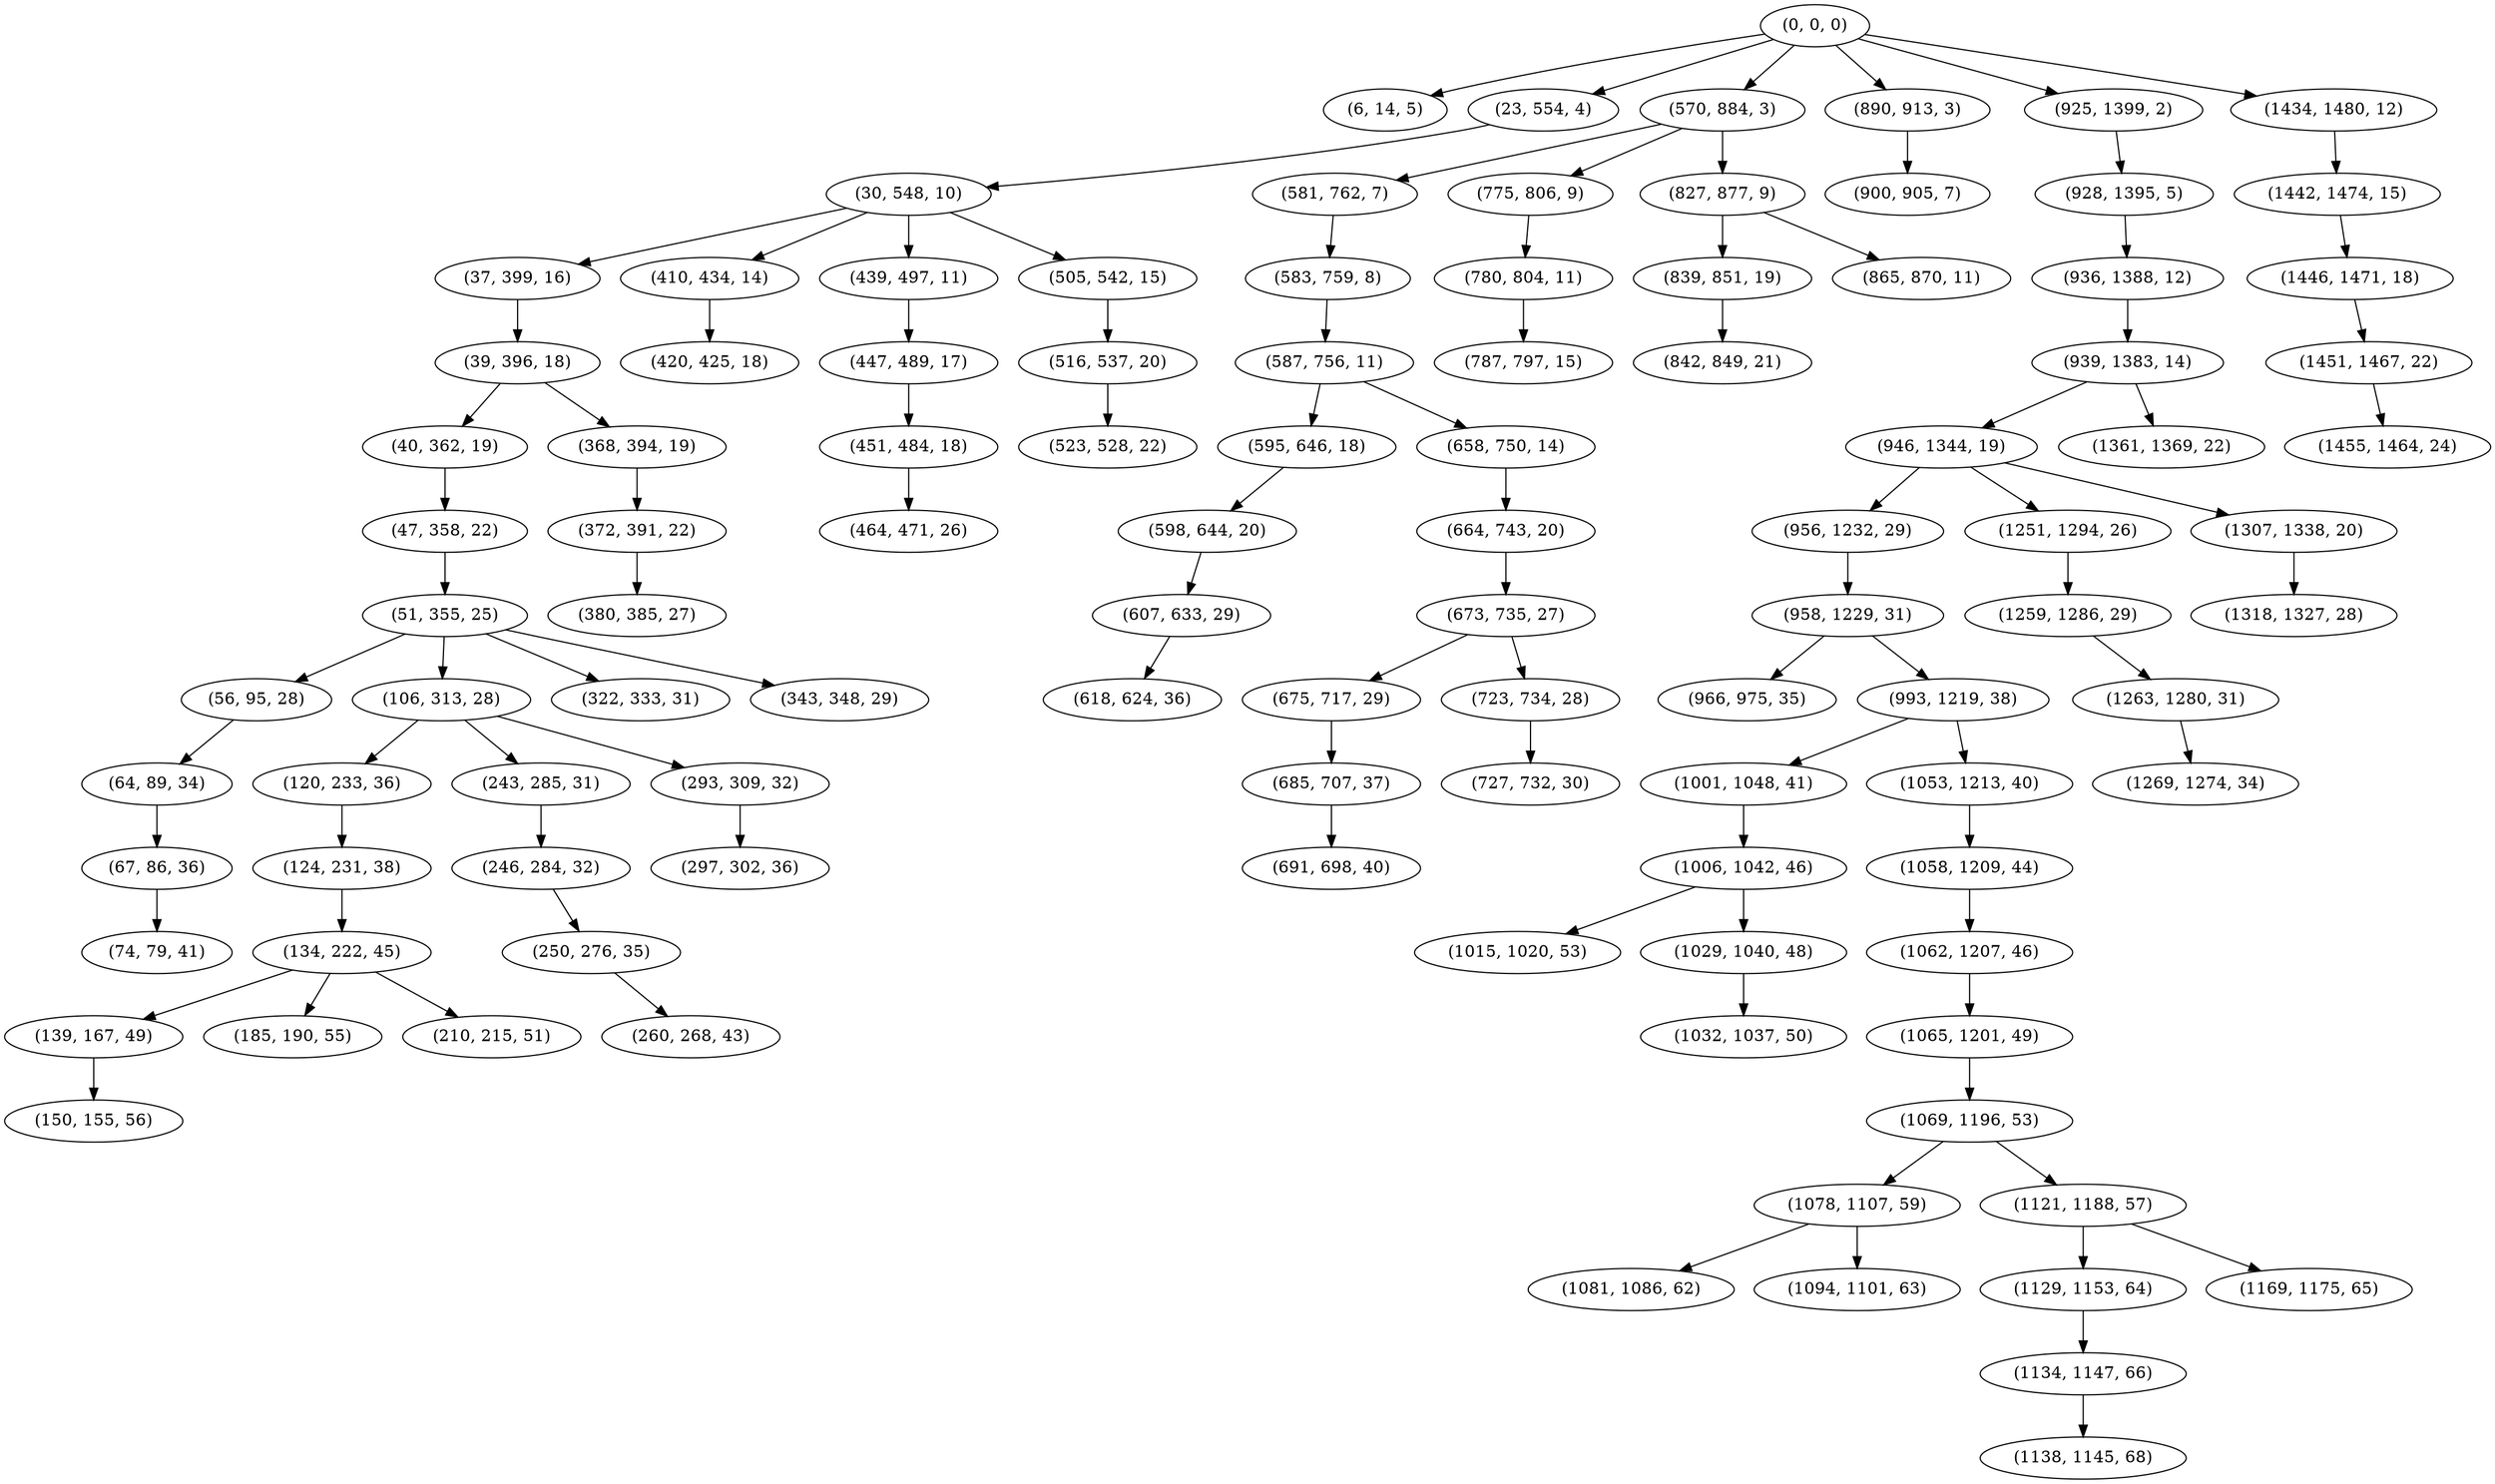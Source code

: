 digraph tree {
    "(0, 0, 0)";
    "(6, 14, 5)";
    "(23, 554, 4)";
    "(30, 548, 10)";
    "(37, 399, 16)";
    "(39, 396, 18)";
    "(40, 362, 19)";
    "(47, 358, 22)";
    "(51, 355, 25)";
    "(56, 95, 28)";
    "(64, 89, 34)";
    "(67, 86, 36)";
    "(74, 79, 41)";
    "(106, 313, 28)";
    "(120, 233, 36)";
    "(124, 231, 38)";
    "(134, 222, 45)";
    "(139, 167, 49)";
    "(150, 155, 56)";
    "(185, 190, 55)";
    "(210, 215, 51)";
    "(243, 285, 31)";
    "(246, 284, 32)";
    "(250, 276, 35)";
    "(260, 268, 43)";
    "(293, 309, 32)";
    "(297, 302, 36)";
    "(322, 333, 31)";
    "(343, 348, 29)";
    "(368, 394, 19)";
    "(372, 391, 22)";
    "(380, 385, 27)";
    "(410, 434, 14)";
    "(420, 425, 18)";
    "(439, 497, 11)";
    "(447, 489, 17)";
    "(451, 484, 18)";
    "(464, 471, 26)";
    "(505, 542, 15)";
    "(516, 537, 20)";
    "(523, 528, 22)";
    "(570, 884, 3)";
    "(581, 762, 7)";
    "(583, 759, 8)";
    "(587, 756, 11)";
    "(595, 646, 18)";
    "(598, 644, 20)";
    "(607, 633, 29)";
    "(618, 624, 36)";
    "(658, 750, 14)";
    "(664, 743, 20)";
    "(673, 735, 27)";
    "(675, 717, 29)";
    "(685, 707, 37)";
    "(691, 698, 40)";
    "(723, 734, 28)";
    "(727, 732, 30)";
    "(775, 806, 9)";
    "(780, 804, 11)";
    "(787, 797, 15)";
    "(827, 877, 9)";
    "(839, 851, 19)";
    "(842, 849, 21)";
    "(865, 870, 11)";
    "(890, 913, 3)";
    "(900, 905, 7)";
    "(925, 1399, 2)";
    "(928, 1395, 5)";
    "(936, 1388, 12)";
    "(939, 1383, 14)";
    "(946, 1344, 19)";
    "(956, 1232, 29)";
    "(958, 1229, 31)";
    "(966, 975, 35)";
    "(993, 1219, 38)";
    "(1001, 1048, 41)";
    "(1006, 1042, 46)";
    "(1015, 1020, 53)";
    "(1029, 1040, 48)";
    "(1032, 1037, 50)";
    "(1053, 1213, 40)";
    "(1058, 1209, 44)";
    "(1062, 1207, 46)";
    "(1065, 1201, 49)";
    "(1069, 1196, 53)";
    "(1078, 1107, 59)";
    "(1081, 1086, 62)";
    "(1094, 1101, 63)";
    "(1121, 1188, 57)";
    "(1129, 1153, 64)";
    "(1134, 1147, 66)";
    "(1138, 1145, 68)";
    "(1169, 1175, 65)";
    "(1251, 1294, 26)";
    "(1259, 1286, 29)";
    "(1263, 1280, 31)";
    "(1269, 1274, 34)";
    "(1307, 1338, 20)";
    "(1318, 1327, 28)";
    "(1361, 1369, 22)";
    "(1434, 1480, 12)";
    "(1442, 1474, 15)";
    "(1446, 1471, 18)";
    "(1451, 1467, 22)";
    "(1455, 1464, 24)";
    "(0, 0, 0)" -> "(6, 14, 5)";
    "(0, 0, 0)" -> "(23, 554, 4)";
    "(0, 0, 0)" -> "(570, 884, 3)";
    "(0, 0, 0)" -> "(890, 913, 3)";
    "(0, 0, 0)" -> "(925, 1399, 2)";
    "(0, 0, 0)" -> "(1434, 1480, 12)";
    "(23, 554, 4)" -> "(30, 548, 10)";
    "(30, 548, 10)" -> "(37, 399, 16)";
    "(30, 548, 10)" -> "(410, 434, 14)";
    "(30, 548, 10)" -> "(439, 497, 11)";
    "(30, 548, 10)" -> "(505, 542, 15)";
    "(37, 399, 16)" -> "(39, 396, 18)";
    "(39, 396, 18)" -> "(40, 362, 19)";
    "(39, 396, 18)" -> "(368, 394, 19)";
    "(40, 362, 19)" -> "(47, 358, 22)";
    "(47, 358, 22)" -> "(51, 355, 25)";
    "(51, 355, 25)" -> "(56, 95, 28)";
    "(51, 355, 25)" -> "(106, 313, 28)";
    "(51, 355, 25)" -> "(322, 333, 31)";
    "(51, 355, 25)" -> "(343, 348, 29)";
    "(56, 95, 28)" -> "(64, 89, 34)";
    "(64, 89, 34)" -> "(67, 86, 36)";
    "(67, 86, 36)" -> "(74, 79, 41)";
    "(106, 313, 28)" -> "(120, 233, 36)";
    "(106, 313, 28)" -> "(243, 285, 31)";
    "(106, 313, 28)" -> "(293, 309, 32)";
    "(120, 233, 36)" -> "(124, 231, 38)";
    "(124, 231, 38)" -> "(134, 222, 45)";
    "(134, 222, 45)" -> "(139, 167, 49)";
    "(134, 222, 45)" -> "(185, 190, 55)";
    "(134, 222, 45)" -> "(210, 215, 51)";
    "(139, 167, 49)" -> "(150, 155, 56)";
    "(243, 285, 31)" -> "(246, 284, 32)";
    "(246, 284, 32)" -> "(250, 276, 35)";
    "(250, 276, 35)" -> "(260, 268, 43)";
    "(293, 309, 32)" -> "(297, 302, 36)";
    "(368, 394, 19)" -> "(372, 391, 22)";
    "(372, 391, 22)" -> "(380, 385, 27)";
    "(410, 434, 14)" -> "(420, 425, 18)";
    "(439, 497, 11)" -> "(447, 489, 17)";
    "(447, 489, 17)" -> "(451, 484, 18)";
    "(451, 484, 18)" -> "(464, 471, 26)";
    "(505, 542, 15)" -> "(516, 537, 20)";
    "(516, 537, 20)" -> "(523, 528, 22)";
    "(570, 884, 3)" -> "(581, 762, 7)";
    "(570, 884, 3)" -> "(775, 806, 9)";
    "(570, 884, 3)" -> "(827, 877, 9)";
    "(581, 762, 7)" -> "(583, 759, 8)";
    "(583, 759, 8)" -> "(587, 756, 11)";
    "(587, 756, 11)" -> "(595, 646, 18)";
    "(587, 756, 11)" -> "(658, 750, 14)";
    "(595, 646, 18)" -> "(598, 644, 20)";
    "(598, 644, 20)" -> "(607, 633, 29)";
    "(607, 633, 29)" -> "(618, 624, 36)";
    "(658, 750, 14)" -> "(664, 743, 20)";
    "(664, 743, 20)" -> "(673, 735, 27)";
    "(673, 735, 27)" -> "(675, 717, 29)";
    "(673, 735, 27)" -> "(723, 734, 28)";
    "(675, 717, 29)" -> "(685, 707, 37)";
    "(685, 707, 37)" -> "(691, 698, 40)";
    "(723, 734, 28)" -> "(727, 732, 30)";
    "(775, 806, 9)" -> "(780, 804, 11)";
    "(780, 804, 11)" -> "(787, 797, 15)";
    "(827, 877, 9)" -> "(839, 851, 19)";
    "(827, 877, 9)" -> "(865, 870, 11)";
    "(839, 851, 19)" -> "(842, 849, 21)";
    "(890, 913, 3)" -> "(900, 905, 7)";
    "(925, 1399, 2)" -> "(928, 1395, 5)";
    "(928, 1395, 5)" -> "(936, 1388, 12)";
    "(936, 1388, 12)" -> "(939, 1383, 14)";
    "(939, 1383, 14)" -> "(946, 1344, 19)";
    "(939, 1383, 14)" -> "(1361, 1369, 22)";
    "(946, 1344, 19)" -> "(956, 1232, 29)";
    "(946, 1344, 19)" -> "(1251, 1294, 26)";
    "(946, 1344, 19)" -> "(1307, 1338, 20)";
    "(956, 1232, 29)" -> "(958, 1229, 31)";
    "(958, 1229, 31)" -> "(966, 975, 35)";
    "(958, 1229, 31)" -> "(993, 1219, 38)";
    "(993, 1219, 38)" -> "(1001, 1048, 41)";
    "(993, 1219, 38)" -> "(1053, 1213, 40)";
    "(1001, 1048, 41)" -> "(1006, 1042, 46)";
    "(1006, 1042, 46)" -> "(1015, 1020, 53)";
    "(1006, 1042, 46)" -> "(1029, 1040, 48)";
    "(1029, 1040, 48)" -> "(1032, 1037, 50)";
    "(1053, 1213, 40)" -> "(1058, 1209, 44)";
    "(1058, 1209, 44)" -> "(1062, 1207, 46)";
    "(1062, 1207, 46)" -> "(1065, 1201, 49)";
    "(1065, 1201, 49)" -> "(1069, 1196, 53)";
    "(1069, 1196, 53)" -> "(1078, 1107, 59)";
    "(1069, 1196, 53)" -> "(1121, 1188, 57)";
    "(1078, 1107, 59)" -> "(1081, 1086, 62)";
    "(1078, 1107, 59)" -> "(1094, 1101, 63)";
    "(1121, 1188, 57)" -> "(1129, 1153, 64)";
    "(1121, 1188, 57)" -> "(1169, 1175, 65)";
    "(1129, 1153, 64)" -> "(1134, 1147, 66)";
    "(1134, 1147, 66)" -> "(1138, 1145, 68)";
    "(1251, 1294, 26)" -> "(1259, 1286, 29)";
    "(1259, 1286, 29)" -> "(1263, 1280, 31)";
    "(1263, 1280, 31)" -> "(1269, 1274, 34)";
    "(1307, 1338, 20)" -> "(1318, 1327, 28)";
    "(1434, 1480, 12)" -> "(1442, 1474, 15)";
    "(1442, 1474, 15)" -> "(1446, 1471, 18)";
    "(1446, 1471, 18)" -> "(1451, 1467, 22)";
    "(1451, 1467, 22)" -> "(1455, 1464, 24)";
}
